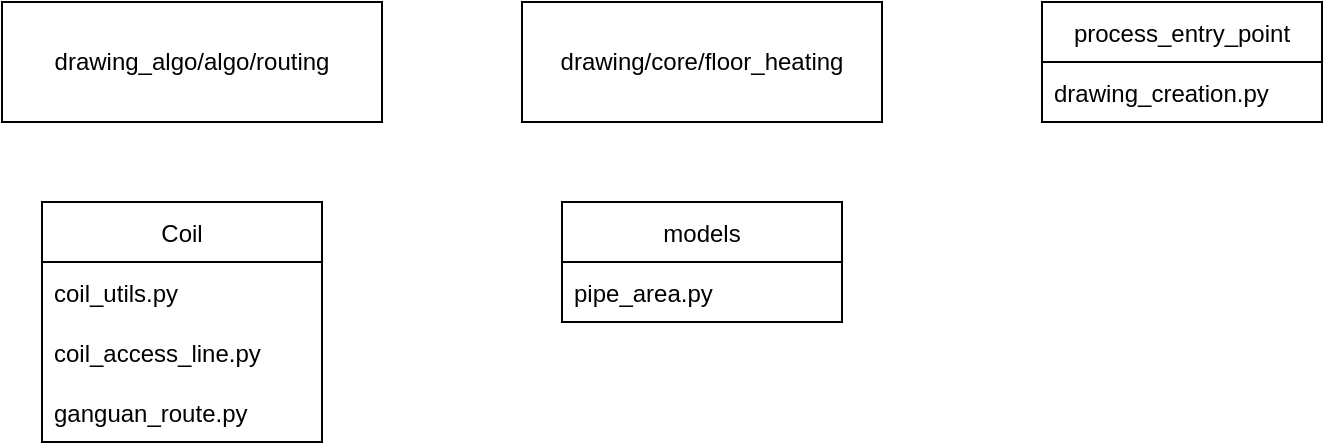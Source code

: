 <mxfile version="16.5.6" type="github"><diagram id="QyMDOEn-jEmYDvYzXVOj" name="Page-1"><mxGraphModel dx="914" dy="765" grid="1" gridSize="10" guides="1" tooltips="1" connect="1" arrows="1" fold="1" page="1" pageScale="1" pageWidth="827" pageHeight="1169" math="0" shadow="0"><root><mxCell id="0"/><mxCell id="1" parent="0"/><mxCell id="IBf_9OG1FcYArcc9r2K7-1" value="Coil" style="swimlane;fontStyle=0;childLayout=stackLayout;horizontal=1;startSize=30;horizontalStack=0;resizeParent=1;resizeParentMax=0;resizeLast=0;collapsible=1;marginBottom=0;" vertex="1" parent="1"><mxGeometry x="50" y="350" width="140" height="120" as="geometry"/></mxCell><mxCell id="IBf_9OG1FcYArcc9r2K7-2" value="coil_utils.py" style="text;strokeColor=none;fillColor=none;align=left;verticalAlign=middle;spacingLeft=4;spacingRight=4;overflow=hidden;points=[[0,0.5],[1,0.5]];portConstraint=eastwest;rotatable=0;" vertex="1" parent="IBf_9OG1FcYArcc9r2K7-1"><mxGeometry y="30" width="140" height="30" as="geometry"/></mxCell><mxCell id="IBf_9OG1FcYArcc9r2K7-3" value="coil_access_line.py" style="text;strokeColor=none;fillColor=none;align=left;verticalAlign=middle;spacingLeft=4;spacingRight=4;overflow=hidden;points=[[0,0.5],[1,0.5]];portConstraint=eastwest;rotatable=0;" vertex="1" parent="IBf_9OG1FcYArcc9r2K7-1"><mxGeometry y="60" width="140" height="30" as="geometry"/></mxCell><mxCell id="IBf_9OG1FcYArcc9r2K7-4" value="ganguan_route.py" style="text;strokeColor=none;fillColor=none;align=left;verticalAlign=middle;spacingLeft=4;spacingRight=4;overflow=hidden;points=[[0,0.5],[1,0.5]];portConstraint=eastwest;rotatable=0;" vertex="1" parent="IBf_9OG1FcYArcc9r2K7-1"><mxGeometry y="90" width="140" height="30" as="geometry"/></mxCell><mxCell id="IBf_9OG1FcYArcc9r2K7-5" value="drawing_algo/algo/routing" style="rounded=0;whiteSpace=wrap;html=1;" vertex="1" parent="1"><mxGeometry x="30" y="250" width="190" height="60" as="geometry"/></mxCell><mxCell id="IBf_9OG1FcYArcc9r2K7-6" value="drawing/core/floor_heating" style="rounded=0;whiteSpace=wrap;html=1;" vertex="1" parent="1"><mxGeometry x="290" y="250" width="180" height="60" as="geometry"/></mxCell><mxCell id="IBf_9OG1FcYArcc9r2K7-7" value="models" style="swimlane;fontStyle=0;childLayout=stackLayout;horizontal=1;startSize=30;horizontalStack=0;resizeParent=1;resizeParentMax=0;resizeLast=0;collapsible=1;marginBottom=0;" vertex="1" parent="1"><mxGeometry x="310" y="350" width="140" height="60" as="geometry"/></mxCell><mxCell id="IBf_9OG1FcYArcc9r2K7-8" value="pipe_area.py" style="text;strokeColor=none;fillColor=none;align=left;verticalAlign=middle;spacingLeft=4;spacingRight=4;overflow=hidden;points=[[0,0.5],[1,0.5]];portConstraint=eastwest;rotatable=0;" vertex="1" parent="IBf_9OG1FcYArcc9r2K7-7"><mxGeometry y="30" width="140" height="30" as="geometry"/></mxCell><mxCell id="IBf_9OG1FcYArcc9r2K7-13" value="process_entry_point" style="swimlane;fontStyle=0;childLayout=stackLayout;horizontal=1;startSize=30;horizontalStack=0;resizeParent=1;resizeParentMax=0;resizeLast=0;collapsible=1;marginBottom=0;" vertex="1" parent="1"><mxGeometry x="550" y="250" width="140" height="60" as="geometry"/></mxCell><mxCell id="IBf_9OG1FcYArcc9r2K7-14" value="drawing_creation.py" style="text;strokeColor=none;fillColor=none;align=left;verticalAlign=middle;spacingLeft=4;spacingRight=4;overflow=hidden;points=[[0,0.5],[1,0.5]];portConstraint=eastwest;rotatable=0;" vertex="1" parent="IBf_9OG1FcYArcc9r2K7-13"><mxGeometry y="30" width="140" height="30" as="geometry"/></mxCell></root></mxGraphModel></diagram></mxfile>